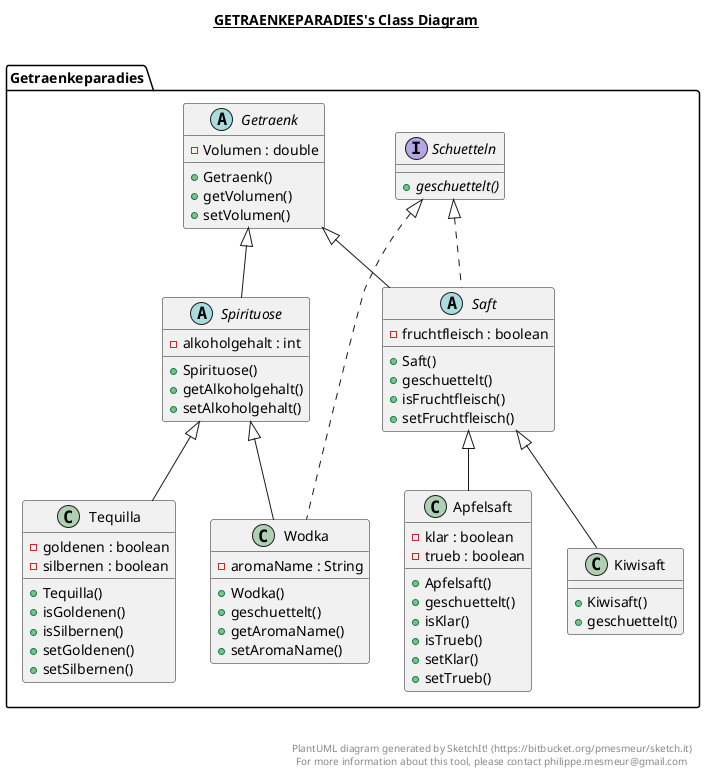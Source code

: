 @startuml

title __GETRAENKEPARADIES's Class Diagram__\n

  namespace Getraenkeparadies {
    class Getraenkeparadies.Apfelsaft {
        - klar : boolean
        - trueb : boolean
        + Apfelsaft()
        + geschuettelt()
        + isKlar()
        + isTrueb()
        + setKlar()
        + setTrueb()
    }
  }
  

  namespace Getraenkeparadies {
    abstract class Getraenkeparadies.Getraenk {
        - Volumen : double
        + Getraenk()
        + getVolumen()
        + setVolumen()
    }
  }
  

  namespace Getraenkeparadies {
    class Getraenkeparadies.Kiwisaft {
        + Kiwisaft()
        + geschuettelt()
    }
  }
  

  namespace Getraenkeparadies {
    abstract class Getraenkeparadies.Saft {
        - fruchtfleisch : boolean
        + Saft()
        + geschuettelt()
        + isFruchtfleisch()
        + setFruchtfleisch()
    }
  }
  

  namespace Getraenkeparadies {
    interface Getraenkeparadies.Schuetteln {
        {abstract} + geschuettelt()
    }
  }
  

  namespace Getraenkeparadies {
    abstract class Getraenkeparadies.Spirituose {
        - alkoholgehalt : int
        + Spirituose()
        + getAlkoholgehalt()
        + setAlkoholgehalt()
    }
  }
  

  namespace Getraenkeparadies {
    class Getraenkeparadies.Tequilla {
        - goldenen : boolean
        - silbernen : boolean
        + Tequilla()
        + isGoldenen()
        + isSilbernen()
        + setGoldenen()
        + setSilbernen()
    }
  }
  

  namespace Getraenkeparadies {
    class Getraenkeparadies.Wodka {
        - aromaName : String
        + Wodka()
        + geschuettelt()
        + getAromaName()
        + setAromaName()
    }
  }
  

  Getraenkeparadies.Apfelsaft -up-|> Getraenkeparadies.Saft
  Getraenkeparadies.Kiwisaft -up-|> Getraenkeparadies.Saft
  Getraenkeparadies.Saft .up.|> Getraenkeparadies.Schuetteln
  Getraenkeparadies.Saft -up-|> Getraenkeparadies.Getraenk
  Getraenkeparadies.Spirituose -up-|> Getraenkeparadies.Getraenk
  Getraenkeparadies.Tequilla -up-|> Getraenkeparadies.Spirituose
  Getraenkeparadies.Wodka .up.|> Getraenkeparadies.Schuetteln
  Getraenkeparadies.Wodka -up-|> Getraenkeparadies.Spirituose


right footer


PlantUML diagram generated by SketchIt! (https://bitbucket.org/pmesmeur/sketch.it)
For more information about this tool, please contact philippe.mesmeur@gmail.com
endfooter

@enduml
